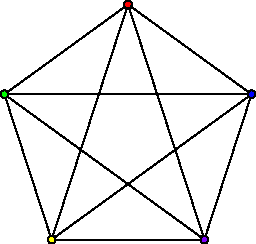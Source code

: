 /******************************************************************************
 *                                 LICENSE                                    *
 ******************************************************************************
 *  This file is part of Mathematics-and-Physics.                             *
 *                                                                            *
 *  Mathematics-and-Physics is free software: you can redistribute it and/or  *
 *  modify it under the terms of the GNU General Public License as published  *
 *  by the Free Software Foundation, either version 3 of the License, or      *
 *  (at your option) any later version.                                       *
 *                                                                            *
 *  Mathematics-and-Physics is distributed in the hope that it will be useful *
 *  but WITHOUT ANY WARRANTY; without even the implied warranty of            *
 *  MERCHANTABILITY or FITNESS FOR A PARTICULAR PURPOSE.  See the             *
 *  GNU General Public License for more details.                              *
 *                                                                            *
 *  You should have received a copy of the GNU General Public License         *
 *  along with Mathematics-and-Physics.  If not, see                          *
 *  <https://www.gnu.org/licenses/>.                                          *
 ******************************************************************************/

/*  Size of the figure.                                                       */
size(128);

/*  Array for vertices.                                                       */
pair[] V;

/*  Variables for indexing.                                                   */
int m, n;

/*  Number of points in K_5.                                                  */
int N = 5;

/*  Variable for the angle a point has on the circle.                         */
real theta;

/*  Colors for the vertices.                                                  */
pen[] pens = {blue, red, green, yellow, purple};

/*  Create the vertices on the circle.                                        */
for (n = 0; n < N; ++n)
{
    /*  Compute the angle of the current point.                               */
    theta = 2*pi*n/N + 0.5*pi/N;

    /*  And compute the position of the point.                                */
    V[n] = expi(theta);
}
/*  End of for loop computing the vertices.                                   */

/*  Draw all of the edges.                                                    */
for (m = 0; m < N; ++m)
{
    for (n = 0; n < N; ++n)
    {
        /*  No need to draw an edge from a point to itself.                   */
        if (n == m)
            continue;
        else
            draw(V[n] -- V[m]);
    }
}
/*  End of for loop drawing edges.                                            */

/*  Color the vertices.                                                       */
for (n = 0; n < N; ++n)
    filldraw(circle(V[n], 0.03), pens[n], black);
